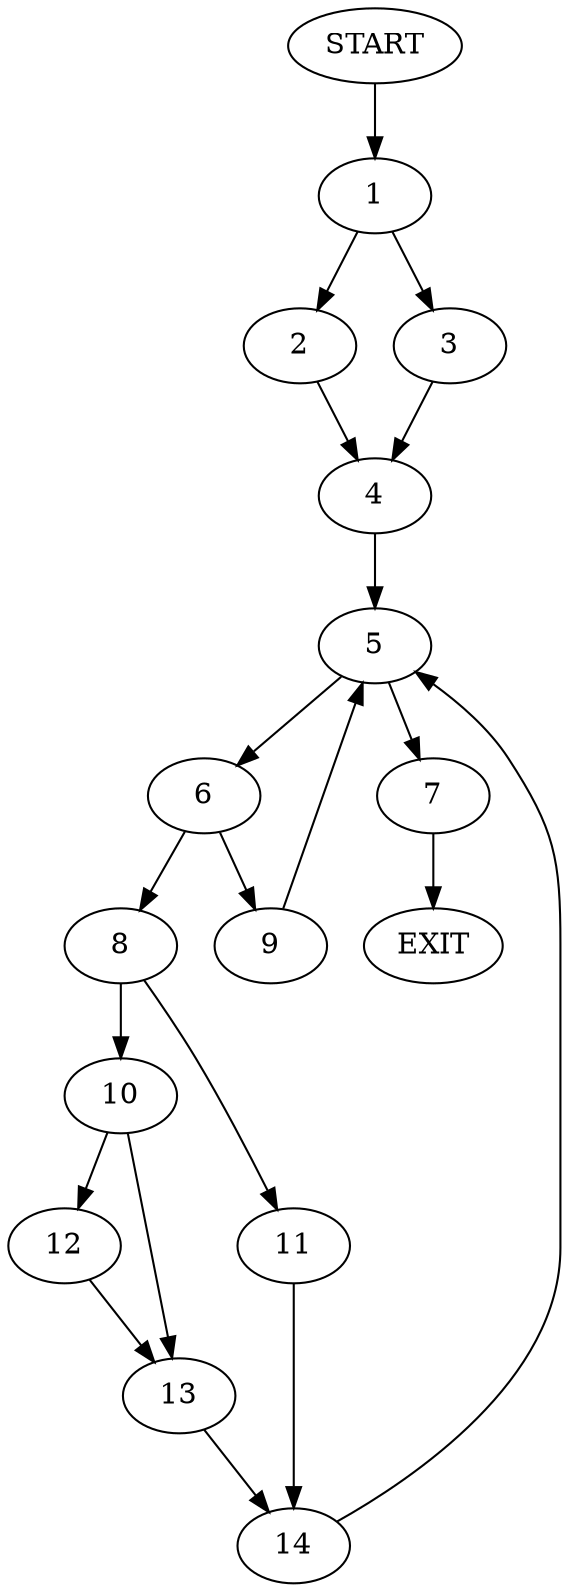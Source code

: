 digraph {
0 [label="START"]
15 [label="EXIT"]
0 -> 1
1 -> 2
1 -> 3
3 -> 4
2 -> 4
4 -> 5
5 -> 6
5 -> 7
6 -> 8
6 -> 9
7 -> 15
8 -> 10
8 -> 11
9 -> 5
10 -> 12
10 -> 13
11 -> 14
13 -> 14
12 -> 13
14 -> 5
}
